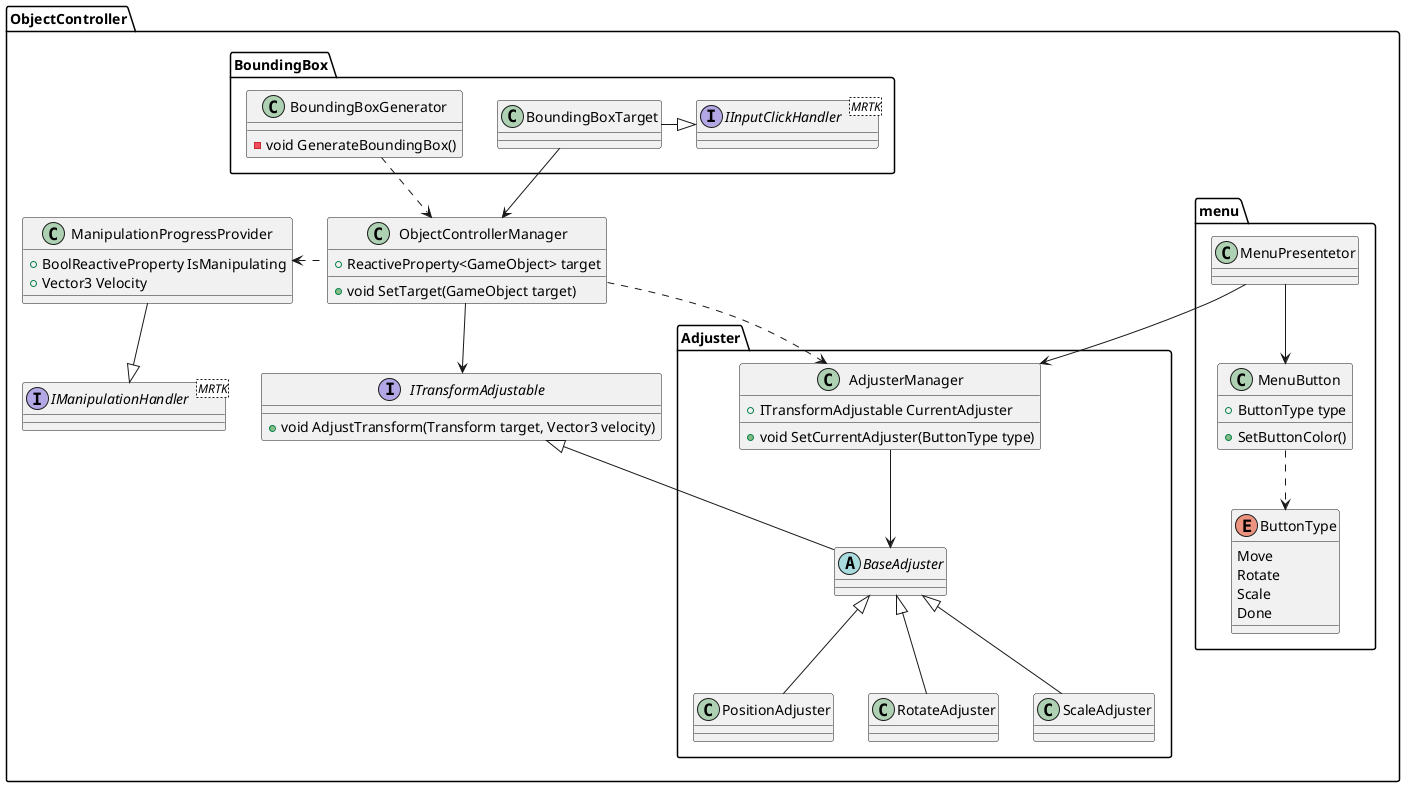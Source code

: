@startuml ObjectController

namespace ObjectController {
    interface ITransformAdjustable {
        +void AdjustTransform(Transform target, Vector3 velocity)
    }

    namespace Adjuster {
        abstract class BaseAdjuster
        class PositionAdjuster
        class RotateAdjuster
        class ScaleAdjuster

        BaseAdjuster --u|> ObjectController.ITransformAdjustable
        BaseAdjuster <|-- PositionAdjuster
        BaseAdjuster <|-- RotateAdjuster
        BaseAdjuster <|-- ScaleAdjuster

        class AdjusterManager {
            +ITransformAdjustable CurrentAdjuster
            +void SetCurrentAdjuster(ButtonType type)
        }

        AdjusterManager --> BaseAdjuster
    }

    namespace menu {
        class MenuButton{
            +ButtonType type
            +SetButtonColor()
        }
        enum ButtonType{
            Move
            Rotate
            Scale
            Done
        }
        class MenuPresentetor

        MenuPresentetor --> MenuButton
        MenuPresentetor --> ObjectController.Adjuster.AdjusterManager
        MenuButton ..> ButtonType
    }

    namespace BoundingBox {

        class BoundingBoxGenerator {
            -void GenerateBoundingBox()
        }

        class BoundingBoxTarget
        interface IInputClickHandler<MRTK>

        BoundingBoxTarget --r|> IInputClickHandler
        BoundingBoxTarget --d> ObjectController.ObjectControllerManager
        BoundingBoxGenerator ..d> ObjectController.ObjectControllerManager
    }

    interface IManipulationHandler<MRTK>
    class ManipulationProgressProvider{
        +BoolReactiveProperty IsManipulating
        +Vector3 Velocity
    }

    class ObjectControllerManager {
        +ReactiveProperty<GameObject> target
        +void SetTarget(GameObject target)
    }

    ManipulationProgressProvider --|> IManipulationHandler

    ObjectControllerManager --> ITransformAdjustable
    ObjectControllerManager ..> ObjectController.Adjuster.AdjusterManager
    ObjectControllerManager ..l> ManipulationProgressProvider

}

@enduml